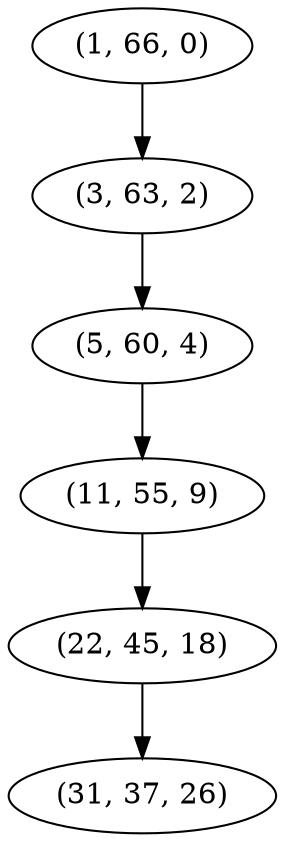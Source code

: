 digraph tree {
    "(1, 66, 0)";
    "(3, 63, 2)";
    "(5, 60, 4)";
    "(11, 55, 9)";
    "(22, 45, 18)";
    "(31, 37, 26)";
    "(1, 66, 0)" -> "(3, 63, 2)";
    "(3, 63, 2)" -> "(5, 60, 4)";
    "(5, 60, 4)" -> "(11, 55, 9)";
    "(11, 55, 9)" -> "(22, 45, 18)";
    "(22, 45, 18)" -> "(31, 37, 26)";
}
